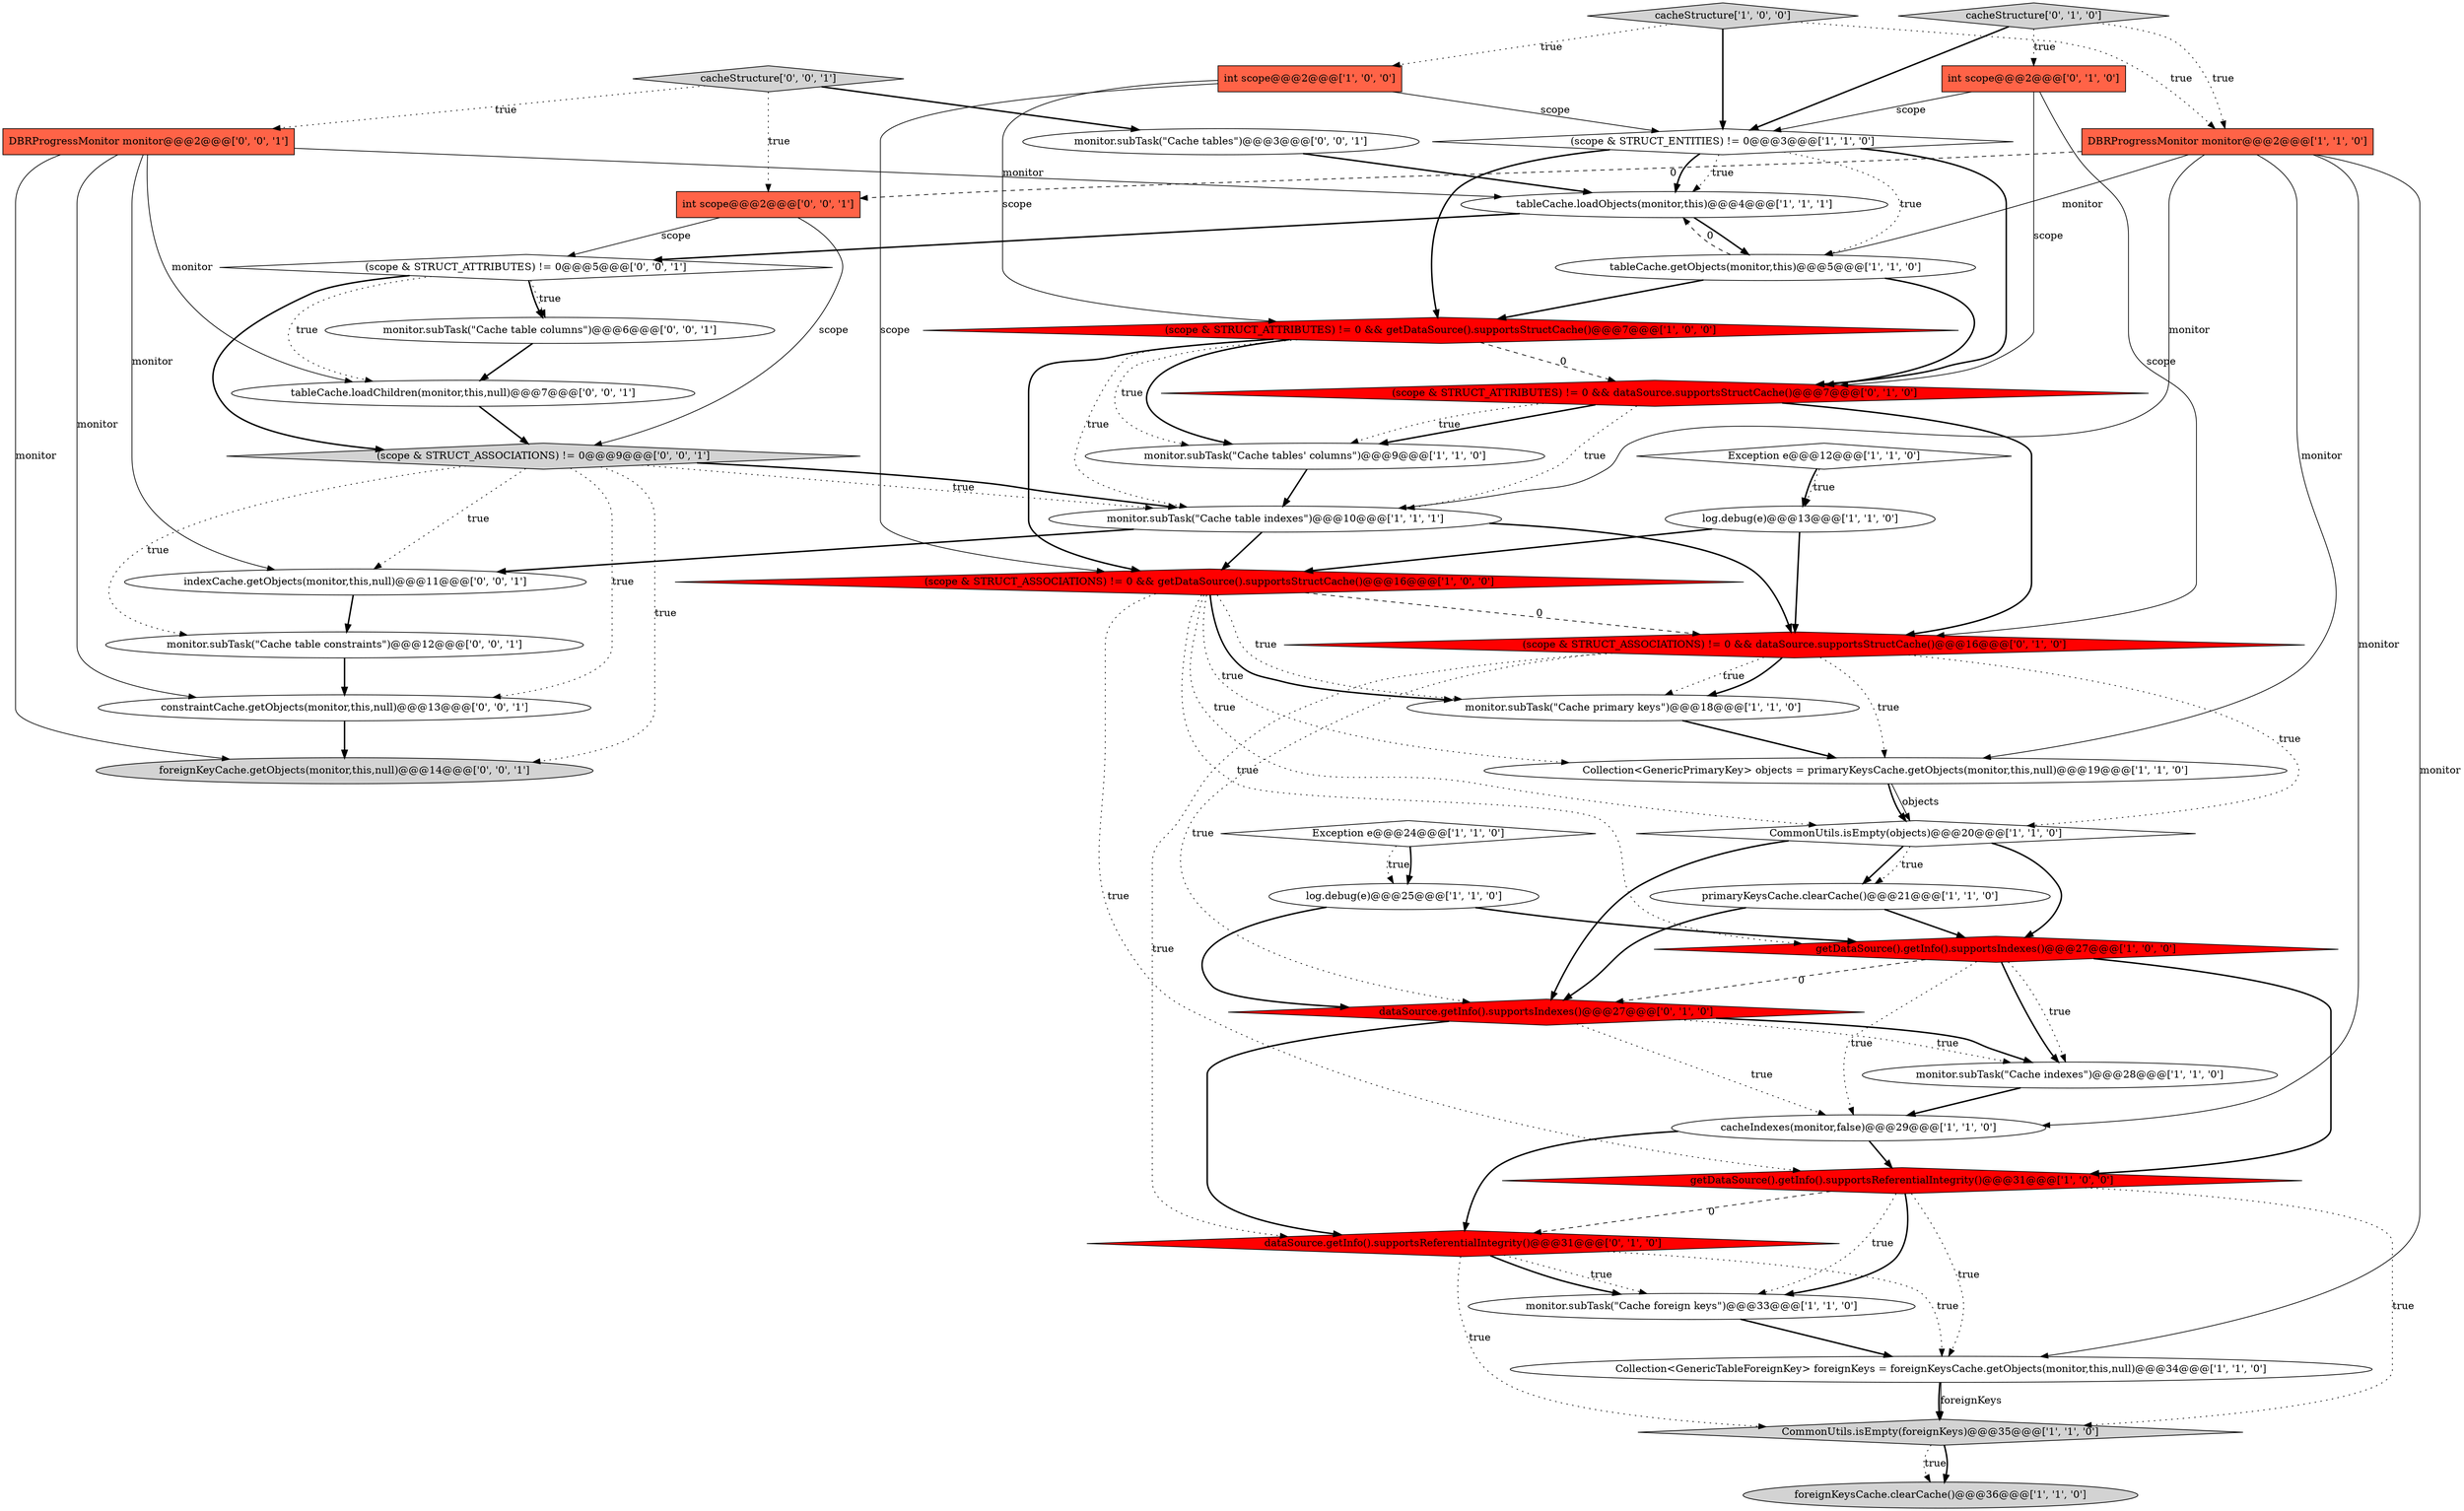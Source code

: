 digraph {
6 [style = filled, label = "monitor.subTask(\"Cache tables' columns\")@@@9@@@['1', '1', '0']", fillcolor = white, shape = ellipse image = "AAA0AAABBB1BBB"];
33 [style = filled, label = "tableCache.loadChildren(monitor,this,null)@@@7@@@['0', '0', '1']", fillcolor = white, shape = ellipse image = "AAA0AAABBB3BBB"];
20 [style = filled, label = "primaryKeysCache.clearCache()@@@21@@@['1', '1', '0']", fillcolor = white, shape = ellipse image = "AAA0AAABBB1BBB"];
38 [style = filled, label = "indexCache.getObjects(monitor,this,null)@@@11@@@['0', '0', '1']", fillcolor = white, shape = ellipse image = "AAA0AAABBB3BBB"];
23 [style = filled, label = "log.debug(e)@@@25@@@['1', '1', '0']", fillcolor = white, shape = ellipse image = "AAA0AAABBB1BBB"];
14 [style = filled, label = "(scope & STRUCT_ATTRIBUTES) != 0 && getDataSource().supportsStructCache()@@@7@@@['1', '0', '0']", fillcolor = red, shape = diamond image = "AAA1AAABBB1BBB"];
19 [style = filled, label = "tableCache.getObjects(monitor,this)@@@5@@@['1', '1', '0']", fillcolor = white, shape = ellipse image = "AAA0AAABBB1BBB"];
15 [style = filled, label = "monitor.subTask(\"Cache table indexes\")@@@10@@@['1', '1', '1']", fillcolor = white, shape = ellipse image = "AAA0AAABBB1BBB"];
18 [style = filled, label = "cacheIndexes(monitor,false)@@@29@@@['1', '1', '0']", fillcolor = white, shape = ellipse image = "AAA0AAABBB1BBB"];
4 [style = filled, label = "DBRProgressMonitor monitor@@@2@@@['1', '1', '0']", fillcolor = tomato, shape = box image = "AAA0AAABBB1BBB"];
9 [style = filled, label = "log.debug(e)@@@13@@@['1', '1', '0']", fillcolor = white, shape = ellipse image = "AAA0AAABBB1BBB"];
34 [style = filled, label = "cacheStructure['0', '0', '1']", fillcolor = lightgray, shape = diamond image = "AAA0AAABBB3BBB"];
22 [style = filled, label = "monitor.subTask(\"Cache indexes\")@@@28@@@['1', '1', '0']", fillcolor = white, shape = ellipse image = "AAA0AAABBB1BBB"];
37 [style = filled, label = "foreignKeyCache.getObjects(monitor,this,null)@@@14@@@['0', '0', '1']", fillcolor = lightgray, shape = ellipse image = "AAA0AAABBB3BBB"];
17 [style = filled, label = "Collection<GenericPrimaryKey> objects = primaryKeysCache.getObjects(monitor,this,null)@@@19@@@['1', '1', '0']", fillcolor = white, shape = ellipse image = "AAA0AAABBB1BBB"];
1 [style = filled, label = "int scope@@@2@@@['1', '0', '0']", fillcolor = tomato, shape = box image = "AAA0AAABBB1BBB"];
26 [style = filled, label = "int scope@@@2@@@['0', '1', '0']", fillcolor = tomato, shape = box image = "AAA0AAABBB2BBB"];
10 [style = filled, label = "getDataSource().getInfo().supportsIndexes()@@@27@@@['1', '0', '0']", fillcolor = red, shape = diamond image = "AAA1AAABBB1BBB"];
24 [style = filled, label = "getDataSource().getInfo().supportsReferentialIntegrity()@@@31@@@['1', '0', '0']", fillcolor = red, shape = diamond image = "AAA1AAABBB1BBB"];
7 [style = filled, label = "CommonUtils.isEmpty(objects)@@@20@@@['1', '1', '0']", fillcolor = white, shape = diamond image = "AAA0AAABBB1BBB"];
11 [style = filled, label = "Exception e@@@12@@@['1', '1', '0']", fillcolor = white, shape = diamond image = "AAA0AAABBB1BBB"];
13 [style = filled, label = "tableCache.loadObjects(monitor,this)@@@4@@@['1', '1', '1']", fillcolor = white, shape = ellipse image = "AAA0AAABBB1BBB"];
25 [style = filled, label = "monitor.subTask(\"Cache foreign keys\")@@@33@@@['1', '1', '0']", fillcolor = white, shape = ellipse image = "AAA0AAABBB1BBB"];
30 [style = filled, label = "cacheStructure['0', '1', '0']", fillcolor = lightgray, shape = diamond image = "AAA0AAABBB2BBB"];
3 [style = filled, label = "cacheStructure['1', '0', '0']", fillcolor = lightgray, shape = diamond image = "AAA0AAABBB1BBB"];
27 [style = filled, label = "(scope & STRUCT_ASSOCIATIONS) != 0 && dataSource.supportsStructCache()@@@16@@@['0', '1', '0']", fillcolor = red, shape = diamond image = "AAA1AAABBB2BBB"];
40 [style = filled, label = "monitor.subTask(\"Cache table columns\")@@@6@@@['0', '0', '1']", fillcolor = white, shape = ellipse image = "AAA0AAABBB3BBB"];
41 [style = filled, label = "DBRProgressMonitor monitor@@@2@@@['0', '0', '1']", fillcolor = tomato, shape = box image = "AAA0AAABBB3BBB"];
43 [style = filled, label = "(scope & STRUCT_ASSOCIATIONS) != 0@@@9@@@['0', '0', '1']", fillcolor = lightgray, shape = diamond image = "AAA0AAABBB3BBB"];
39 [style = filled, label = "constraintCache.getObjects(monitor,this,null)@@@13@@@['0', '0', '1']", fillcolor = white, shape = ellipse image = "AAA0AAABBB3BBB"];
12 [style = filled, label = "foreignKeysCache.clearCache()@@@36@@@['1', '1', '0']", fillcolor = lightgray, shape = ellipse image = "AAA0AAABBB1BBB"];
32 [style = filled, label = "monitor.subTask(\"Cache tables\")@@@3@@@['0', '0', '1']", fillcolor = white, shape = ellipse image = "AAA0AAABBB3BBB"];
36 [style = filled, label = "monitor.subTask(\"Cache table constraints\")@@@12@@@['0', '0', '1']", fillcolor = white, shape = ellipse image = "AAA0AAABBB3BBB"];
31 [style = filled, label = "dataSource.getInfo().supportsIndexes()@@@27@@@['0', '1', '0']", fillcolor = red, shape = diamond image = "AAA1AAABBB2BBB"];
8 [style = filled, label = "monitor.subTask(\"Cache primary keys\")@@@18@@@['1', '1', '0']", fillcolor = white, shape = ellipse image = "AAA0AAABBB1BBB"];
29 [style = filled, label = "dataSource.getInfo().supportsReferentialIntegrity()@@@31@@@['0', '1', '0']", fillcolor = red, shape = diamond image = "AAA1AAABBB2BBB"];
16 [style = filled, label = "CommonUtils.isEmpty(foreignKeys)@@@35@@@['1', '1', '0']", fillcolor = lightgray, shape = diamond image = "AAA0AAABBB1BBB"];
2 [style = filled, label = "Collection<GenericTableForeignKey> foreignKeys = foreignKeysCache.getObjects(monitor,this,null)@@@34@@@['1', '1', '0']", fillcolor = white, shape = ellipse image = "AAA0AAABBB1BBB"];
21 [style = filled, label = "Exception e@@@24@@@['1', '1', '0']", fillcolor = white, shape = diamond image = "AAA0AAABBB1BBB"];
28 [style = filled, label = "(scope & STRUCT_ATTRIBUTES) != 0 && dataSource.supportsStructCache()@@@7@@@['0', '1', '0']", fillcolor = red, shape = diamond image = "AAA1AAABBB2BBB"];
5 [style = filled, label = "(scope & STRUCT_ASSOCIATIONS) != 0 && getDataSource().supportsStructCache()@@@16@@@['1', '0', '0']", fillcolor = red, shape = diamond image = "AAA1AAABBB1BBB"];
42 [style = filled, label = "int scope@@@2@@@['0', '0', '1']", fillcolor = tomato, shape = box image = "AAA0AAABBB3BBB"];
0 [style = filled, label = "(scope & STRUCT_ENTITIES) != 0@@@3@@@['1', '1', '0']", fillcolor = white, shape = diamond image = "AAA0AAABBB1BBB"];
35 [style = filled, label = "(scope & STRUCT_ATTRIBUTES) != 0@@@5@@@['0', '0', '1']", fillcolor = white, shape = diamond image = "AAA0AAABBB3BBB"];
41->37 [style = solid, label="monitor"];
28->6 [style = bold, label=""];
29->2 [style = dotted, label="true"];
0->13 [style = bold, label=""];
24->25 [style = dotted, label="true"];
0->19 [style = dotted, label="true"];
10->24 [style = bold, label=""];
28->15 [style = dotted, label="true"];
7->31 [style = bold, label=""];
35->43 [style = bold, label=""];
26->28 [style = solid, label="scope"];
11->9 [style = bold, label=""];
28->6 [style = dotted, label="true"];
5->24 [style = dotted, label="true"];
0->14 [style = bold, label=""];
4->18 [style = solid, label="monitor"];
21->23 [style = dotted, label="true"];
4->2 [style = solid, label="monitor"];
9->5 [style = bold, label=""];
34->32 [style = bold, label=""];
26->27 [style = solid, label="scope"];
19->28 [style = bold, label=""];
29->16 [style = dotted, label="true"];
1->0 [style = solid, label="scope"];
10->18 [style = dotted, label="true"];
2->16 [style = bold, label=""];
31->22 [style = dotted, label="true"];
15->38 [style = bold, label=""];
41->38 [style = solid, label="monitor"];
41->33 [style = solid, label="monitor"];
10->31 [style = dashed, label="0"];
31->29 [style = bold, label=""];
20->31 [style = bold, label=""];
27->8 [style = dotted, label="true"];
41->13 [style = solid, label="monitor"];
35->33 [style = dotted, label="true"];
25->2 [style = bold, label=""];
2->16 [style = solid, label="foreignKeys"];
3->0 [style = bold, label=""];
8->17 [style = bold, label=""];
35->40 [style = bold, label=""];
5->27 [style = dashed, label="0"];
22->18 [style = bold, label=""];
27->29 [style = dotted, label="true"];
5->7 [style = dotted, label="true"];
4->15 [style = solid, label="monitor"];
42->43 [style = solid, label="scope"];
23->10 [style = bold, label=""];
5->8 [style = dotted, label="true"];
3->1 [style = dotted, label="true"];
27->8 [style = bold, label=""];
14->6 [style = bold, label=""];
4->19 [style = solid, label="monitor"];
21->23 [style = bold, label=""];
39->37 [style = bold, label=""];
23->31 [style = bold, label=""];
43->38 [style = dotted, label="true"];
18->24 [style = bold, label=""];
35->40 [style = dotted, label="true"];
14->28 [style = dashed, label="0"];
42->35 [style = solid, label="scope"];
5->10 [style = dotted, label="true"];
26->0 [style = solid, label="scope"];
19->13 [style = dashed, label="0"];
30->4 [style = dotted, label="true"];
11->9 [style = dotted, label="true"];
7->20 [style = bold, label=""];
31->18 [style = dotted, label="true"];
24->16 [style = dotted, label="true"];
36->39 [style = bold, label=""];
6->15 [style = bold, label=""];
41->39 [style = solid, label="monitor"];
9->27 [style = bold, label=""];
40->33 [style = bold, label=""];
13->19 [style = bold, label=""];
19->14 [style = bold, label=""];
27->31 [style = dotted, label="true"];
24->25 [style = bold, label=""];
33->43 [style = bold, label=""];
30->0 [style = bold, label=""];
27->17 [style = dotted, label="true"];
43->36 [style = dotted, label="true"];
29->25 [style = dotted, label="true"];
14->5 [style = bold, label=""];
17->7 [style = solid, label="objects"];
14->6 [style = dotted, label="true"];
5->17 [style = dotted, label="true"];
10->22 [style = bold, label=""];
5->8 [style = bold, label=""];
16->12 [style = dotted, label="true"];
0->13 [style = dotted, label="true"];
31->22 [style = bold, label=""];
7->10 [style = bold, label=""];
43->15 [style = dotted, label="true"];
3->4 [style = dotted, label="true"];
29->25 [style = bold, label=""];
24->29 [style = dashed, label="0"];
38->36 [style = bold, label=""];
30->26 [style = dotted, label="true"];
15->5 [style = bold, label=""];
7->20 [style = dotted, label="true"];
20->10 [style = bold, label=""];
17->7 [style = bold, label=""];
14->15 [style = dotted, label="true"];
18->29 [style = bold, label=""];
43->37 [style = dotted, label="true"];
27->7 [style = dotted, label="true"];
34->42 [style = dotted, label="true"];
43->15 [style = bold, label=""];
1->5 [style = solid, label="scope"];
34->41 [style = dotted, label="true"];
4->42 [style = dashed, label="0"];
10->22 [style = dotted, label="true"];
24->2 [style = dotted, label="true"];
1->14 [style = solid, label="scope"];
28->27 [style = bold, label=""];
32->13 [style = bold, label=""];
15->27 [style = bold, label=""];
13->35 [style = bold, label=""];
16->12 [style = bold, label=""];
4->17 [style = solid, label="monitor"];
0->28 [style = bold, label=""];
43->39 [style = dotted, label="true"];
}
